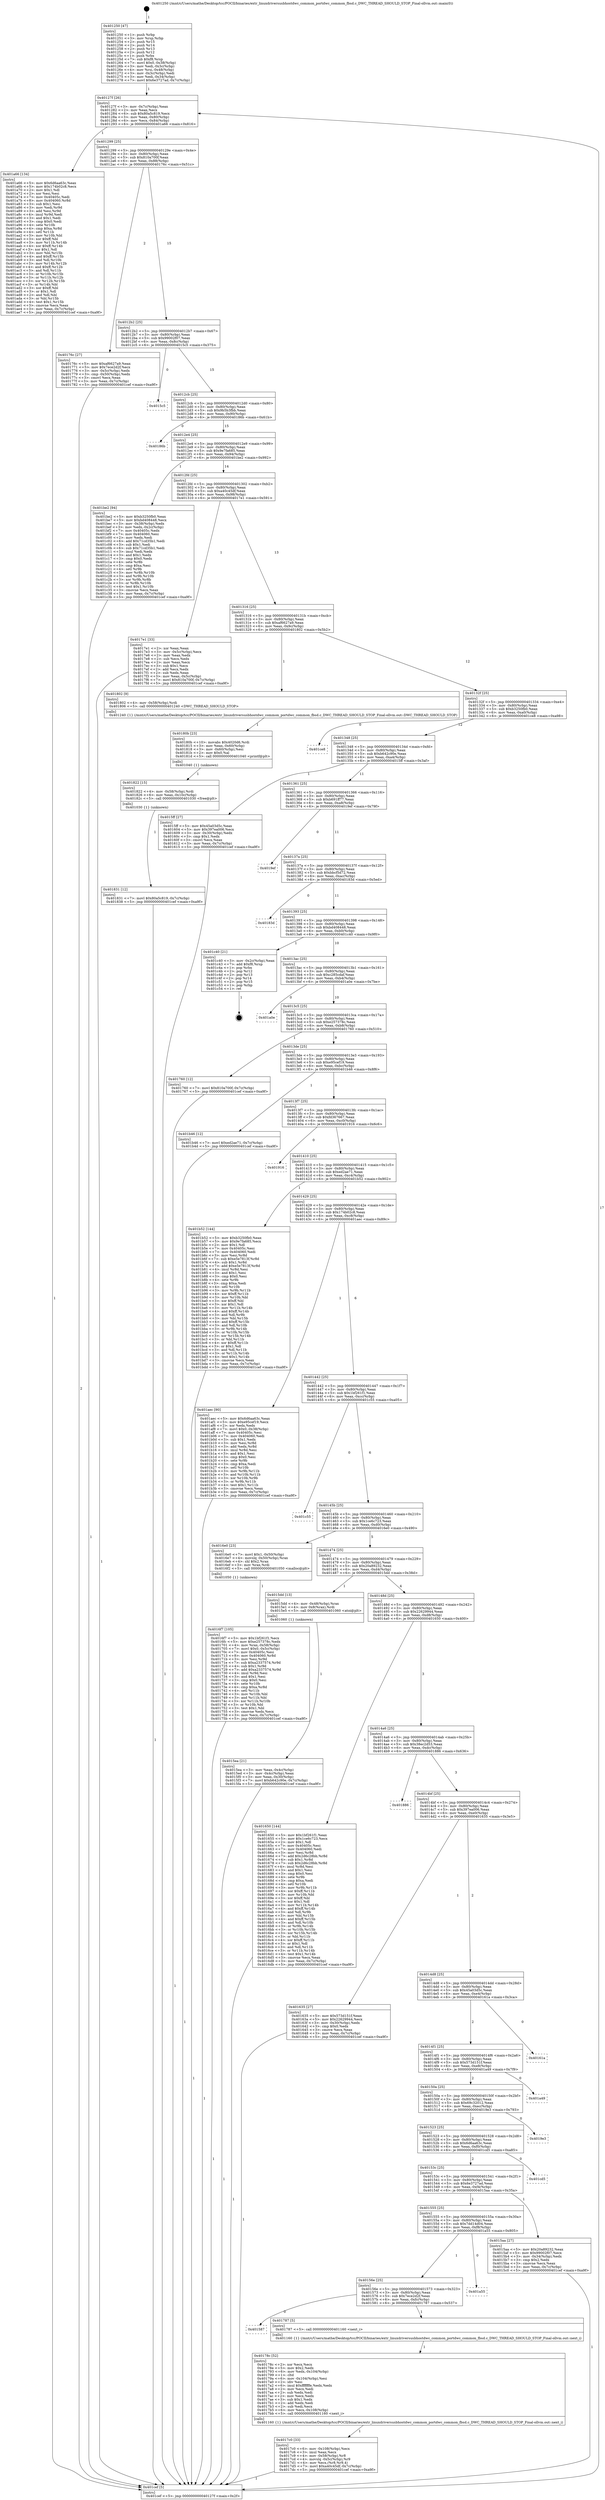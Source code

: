 digraph "0x401250" {
  label = "0x401250 (/mnt/c/Users/mathe/Desktop/tcc/POCII/binaries/extr_linuxdriversusbhostdwc_common_portdwc_common_fbsd.c_DWC_THREAD_SHOULD_STOP_Final-ollvm.out::main(0))"
  labelloc = "t"
  node[shape=record]

  Entry [label="",width=0.3,height=0.3,shape=circle,fillcolor=black,style=filled]
  "0x40127f" [label="{
     0x40127f [26]\l
     | [instrs]\l
     &nbsp;&nbsp;0x40127f \<+3\>: mov -0x7c(%rbp),%eax\l
     &nbsp;&nbsp;0x401282 \<+2\>: mov %eax,%ecx\l
     &nbsp;&nbsp;0x401284 \<+6\>: sub $0x80a5c819,%ecx\l
     &nbsp;&nbsp;0x40128a \<+3\>: mov %eax,-0x80(%rbp)\l
     &nbsp;&nbsp;0x40128d \<+6\>: mov %ecx,-0x84(%rbp)\l
     &nbsp;&nbsp;0x401293 \<+6\>: je 0000000000401a66 \<main+0x816\>\l
  }"]
  "0x401a66" [label="{
     0x401a66 [134]\l
     | [instrs]\l
     &nbsp;&nbsp;0x401a66 \<+5\>: mov $0x6d6aa63c,%eax\l
     &nbsp;&nbsp;0x401a6b \<+5\>: mov $0x174b02c8,%ecx\l
     &nbsp;&nbsp;0x401a70 \<+2\>: mov $0x1,%dl\l
     &nbsp;&nbsp;0x401a72 \<+2\>: xor %esi,%esi\l
     &nbsp;&nbsp;0x401a74 \<+7\>: mov 0x40405c,%edi\l
     &nbsp;&nbsp;0x401a7b \<+8\>: mov 0x404060,%r8d\l
     &nbsp;&nbsp;0x401a83 \<+3\>: sub $0x1,%esi\l
     &nbsp;&nbsp;0x401a86 \<+3\>: mov %edi,%r9d\l
     &nbsp;&nbsp;0x401a89 \<+3\>: add %esi,%r9d\l
     &nbsp;&nbsp;0x401a8c \<+4\>: imul %r9d,%edi\l
     &nbsp;&nbsp;0x401a90 \<+3\>: and $0x1,%edi\l
     &nbsp;&nbsp;0x401a93 \<+3\>: cmp $0x0,%edi\l
     &nbsp;&nbsp;0x401a96 \<+4\>: sete %r10b\l
     &nbsp;&nbsp;0x401a9a \<+4\>: cmp $0xa,%r8d\l
     &nbsp;&nbsp;0x401a9e \<+4\>: setl %r11b\l
     &nbsp;&nbsp;0x401aa2 \<+3\>: mov %r10b,%bl\l
     &nbsp;&nbsp;0x401aa5 \<+3\>: xor $0xff,%bl\l
     &nbsp;&nbsp;0x401aa8 \<+3\>: mov %r11b,%r14b\l
     &nbsp;&nbsp;0x401aab \<+4\>: xor $0xff,%r14b\l
     &nbsp;&nbsp;0x401aaf \<+3\>: xor $0x1,%dl\l
     &nbsp;&nbsp;0x401ab2 \<+3\>: mov %bl,%r15b\l
     &nbsp;&nbsp;0x401ab5 \<+4\>: and $0xff,%r15b\l
     &nbsp;&nbsp;0x401ab9 \<+3\>: and %dl,%r10b\l
     &nbsp;&nbsp;0x401abc \<+3\>: mov %r14b,%r12b\l
     &nbsp;&nbsp;0x401abf \<+4\>: and $0xff,%r12b\l
     &nbsp;&nbsp;0x401ac3 \<+3\>: and %dl,%r11b\l
     &nbsp;&nbsp;0x401ac6 \<+3\>: or %r10b,%r15b\l
     &nbsp;&nbsp;0x401ac9 \<+3\>: or %r11b,%r12b\l
     &nbsp;&nbsp;0x401acc \<+3\>: xor %r12b,%r15b\l
     &nbsp;&nbsp;0x401acf \<+3\>: or %r14b,%bl\l
     &nbsp;&nbsp;0x401ad2 \<+3\>: xor $0xff,%bl\l
     &nbsp;&nbsp;0x401ad5 \<+3\>: or $0x1,%dl\l
     &nbsp;&nbsp;0x401ad8 \<+2\>: and %dl,%bl\l
     &nbsp;&nbsp;0x401ada \<+3\>: or %bl,%r15b\l
     &nbsp;&nbsp;0x401add \<+4\>: test $0x1,%r15b\l
     &nbsp;&nbsp;0x401ae1 \<+3\>: cmovne %ecx,%eax\l
     &nbsp;&nbsp;0x401ae4 \<+3\>: mov %eax,-0x7c(%rbp)\l
     &nbsp;&nbsp;0x401ae7 \<+5\>: jmp 0000000000401cef \<main+0xa9f\>\l
  }"]
  "0x401299" [label="{
     0x401299 [25]\l
     | [instrs]\l
     &nbsp;&nbsp;0x401299 \<+5\>: jmp 000000000040129e \<main+0x4e\>\l
     &nbsp;&nbsp;0x40129e \<+3\>: mov -0x80(%rbp),%eax\l
     &nbsp;&nbsp;0x4012a1 \<+5\>: sub $0x810a700f,%eax\l
     &nbsp;&nbsp;0x4012a6 \<+6\>: mov %eax,-0x88(%rbp)\l
     &nbsp;&nbsp;0x4012ac \<+6\>: je 000000000040176c \<main+0x51c\>\l
  }"]
  Exit [label="",width=0.3,height=0.3,shape=circle,fillcolor=black,style=filled,peripheries=2]
  "0x40176c" [label="{
     0x40176c [27]\l
     | [instrs]\l
     &nbsp;&nbsp;0x40176c \<+5\>: mov $0xaf6627a9,%eax\l
     &nbsp;&nbsp;0x401771 \<+5\>: mov $0x7ece2d2f,%ecx\l
     &nbsp;&nbsp;0x401776 \<+3\>: mov -0x5c(%rbp),%edx\l
     &nbsp;&nbsp;0x401779 \<+3\>: cmp -0x50(%rbp),%edx\l
     &nbsp;&nbsp;0x40177c \<+3\>: cmovl %ecx,%eax\l
     &nbsp;&nbsp;0x40177f \<+3\>: mov %eax,-0x7c(%rbp)\l
     &nbsp;&nbsp;0x401782 \<+5\>: jmp 0000000000401cef \<main+0xa9f\>\l
  }"]
  "0x4012b2" [label="{
     0x4012b2 [25]\l
     | [instrs]\l
     &nbsp;&nbsp;0x4012b2 \<+5\>: jmp 00000000004012b7 \<main+0x67\>\l
     &nbsp;&nbsp;0x4012b7 \<+3\>: mov -0x80(%rbp),%eax\l
     &nbsp;&nbsp;0x4012ba \<+5\>: sub $0x99002f07,%eax\l
     &nbsp;&nbsp;0x4012bf \<+6\>: mov %eax,-0x8c(%rbp)\l
     &nbsp;&nbsp;0x4012c5 \<+6\>: je 00000000004015c5 \<main+0x375\>\l
  }"]
  "0x401831" [label="{
     0x401831 [12]\l
     | [instrs]\l
     &nbsp;&nbsp;0x401831 \<+7\>: movl $0x80a5c819,-0x7c(%rbp)\l
     &nbsp;&nbsp;0x401838 \<+5\>: jmp 0000000000401cef \<main+0xa9f\>\l
  }"]
  "0x4015c5" [label="{
     0x4015c5\l
  }", style=dashed]
  "0x4012cb" [label="{
     0x4012cb [25]\l
     | [instrs]\l
     &nbsp;&nbsp;0x4012cb \<+5\>: jmp 00000000004012d0 \<main+0x80\>\l
     &nbsp;&nbsp;0x4012d0 \<+3\>: mov -0x80(%rbp),%eax\l
     &nbsp;&nbsp;0x4012d3 \<+5\>: sub $0x9b5b3fbb,%eax\l
     &nbsp;&nbsp;0x4012d8 \<+6\>: mov %eax,-0x90(%rbp)\l
     &nbsp;&nbsp;0x4012de \<+6\>: je 000000000040186b \<main+0x61b\>\l
  }"]
  "0x401822" [label="{
     0x401822 [15]\l
     | [instrs]\l
     &nbsp;&nbsp;0x401822 \<+4\>: mov -0x58(%rbp),%rdi\l
     &nbsp;&nbsp;0x401826 \<+6\>: mov %eax,-0x10c(%rbp)\l
     &nbsp;&nbsp;0x40182c \<+5\>: call 0000000000401030 \<free@plt\>\l
     | [calls]\l
     &nbsp;&nbsp;0x401030 \{1\} (unknown)\l
  }"]
  "0x40186b" [label="{
     0x40186b\l
  }", style=dashed]
  "0x4012e4" [label="{
     0x4012e4 [25]\l
     | [instrs]\l
     &nbsp;&nbsp;0x4012e4 \<+5\>: jmp 00000000004012e9 \<main+0x99\>\l
     &nbsp;&nbsp;0x4012e9 \<+3\>: mov -0x80(%rbp),%eax\l
     &nbsp;&nbsp;0x4012ec \<+5\>: sub $0x9e7fa685,%eax\l
     &nbsp;&nbsp;0x4012f1 \<+6\>: mov %eax,-0x94(%rbp)\l
     &nbsp;&nbsp;0x4012f7 \<+6\>: je 0000000000401be2 \<main+0x992\>\l
  }"]
  "0x40180b" [label="{
     0x40180b [23]\l
     | [instrs]\l
     &nbsp;&nbsp;0x40180b \<+10\>: movabs $0x4020d6,%rdi\l
     &nbsp;&nbsp;0x401815 \<+3\>: mov %eax,-0x60(%rbp)\l
     &nbsp;&nbsp;0x401818 \<+3\>: mov -0x60(%rbp),%esi\l
     &nbsp;&nbsp;0x40181b \<+2\>: mov $0x0,%al\l
     &nbsp;&nbsp;0x40181d \<+5\>: call 0000000000401040 \<printf@plt\>\l
     | [calls]\l
     &nbsp;&nbsp;0x401040 \{1\} (unknown)\l
  }"]
  "0x401be2" [label="{
     0x401be2 [94]\l
     | [instrs]\l
     &nbsp;&nbsp;0x401be2 \<+5\>: mov $0xb3250fb0,%eax\l
     &nbsp;&nbsp;0x401be7 \<+5\>: mov $0xbd408448,%ecx\l
     &nbsp;&nbsp;0x401bec \<+3\>: mov -0x38(%rbp),%edx\l
     &nbsp;&nbsp;0x401bef \<+3\>: mov %edx,-0x2c(%rbp)\l
     &nbsp;&nbsp;0x401bf2 \<+7\>: mov 0x40405c,%edx\l
     &nbsp;&nbsp;0x401bf9 \<+7\>: mov 0x404060,%esi\l
     &nbsp;&nbsp;0x401c00 \<+2\>: mov %edx,%edi\l
     &nbsp;&nbsp;0x401c02 \<+6\>: add $0x71cd35b1,%edi\l
     &nbsp;&nbsp;0x401c08 \<+3\>: sub $0x1,%edi\l
     &nbsp;&nbsp;0x401c0b \<+6\>: sub $0x71cd35b1,%edi\l
     &nbsp;&nbsp;0x401c11 \<+3\>: imul %edi,%edx\l
     &nbsp;&nbsp;0x401c14 \<+3\>: and $0x1,%edx\l
     &nbsp;&nbsp;0x401c17 \<+3\>: cmp $0x0,%edx\l
     &nbsp;&nbsp;0x401c1a \<+4\>: sete %r8b\l
     &nbsp;&nbsp;0x401c1e \<+3\>: cmp $0xa,%esi\l
     &nbsp;&nbsp;0x401c21 \<+4\>: setl %r9b\l
     &nbsp;&nbsp;0x401c25 \<+3\>: mov %r8b,%r10b\l
     &nbsp;&nbsp;0x401c28 \<+3\>: and %r9b,%r10b\l
     &nbsp;&nbsp;0x401c2b \<+3\>: xor %r9b,%r8b\l
     &nbsp;&nbsp;0x401c2e \<+3\>: or %r8b,%r10b\l
     &nbsp;&nbsp;0x401c31 \<+4\>: test $0x1,%r10b\l
     &nbsp;&nbsp;0x401c35 \<+3\>: cmovne %ecx,%eax\l
     &nbsp;&nbsp;0x401c38 \<+3\>: mov %eax,-0x7c(%rbp)\l
     &nbsp;&nbsp;0x401c3b \<+5\>: jmp 0000000000401cef \<main+0xa9f\>\l
  }"]
  "0x4012fd" [label="{
     0x4012fd [25]\l
     | [instrs]\l
     &nbsp;&nbsp;0x4012fd \<+5\>: jmp 0000000000401302 \<main+0xb2\>\l
     &nbsp;&nbsp;0x401302 \<+3\>: mov -0x80(%rbp),%eax\l
     &nbsp;&nbsp;0x401305 \<+5\>: sub $0xa40c45df,%eax\l
     &nbsp;&nbsp;0x40130a \<+6\>: mov %eax,-0x98(%rbp)\l
     &nbsp;&nbsp;0x401310 \<+6\>: je 00000000004017e1 \<main+0x591\>\l
  }"]
  "0x4017c0" [label="{
     0x4017c0 [33]\l
     | [instrs]\l
     &nbsp;&nbsp;0x4017c0 \<+6\>: mov -0x108(%rbp),%ecx\l
     &nbsp;&nbsp;0x4017c6 \<+3\>: imul %eax,%ecx\l
     &nbsp;&nbsp;0x4017c9 \<+4\>: mov -0x58(%rbp),%r8\l
     &nbsp;&nbsp;0x4017cd \<+4\>: movslq -0x5c(%rbp),%r9\l
     &nbsp;&nbsp;0x4017d1 \<+4\>: mov %ecx,(%r8,%r9,4)\l
     &nbsp;&nbsp;0x4017d5 \<+7\>: movl $0xa40c45df,-0x7c(%rbp)\l
     &nbsp;&nbsp;0x4017dc \<+5\>: jmp 0000000000401cef \<main+0xa9f\>\l
  }"]
  "0x4017e1" [label="{
     0x4017e1 [33]\l
     | [instrs]\l
     &nbsp;&nbsp;0x4017e1 \<+2\>: xor %eax,%eax\l
     &nbsp;&nbsp;0x4017e3 \<+3\>: mov -0x5c(%rbp),%ecx\l
     &nbsp;&nbsp;0x4017e6 \<+2\>: mov %eax,%edx\l
     &nbsp;&nbsp;0x4017e8 \<+2\>: sub %ecx,%edx\l
     &nbsp;&nbsp;0x4017ea \<+2\>: mov %eax,%ecx\l
     &nbsp;&nbsp;0x4017ec \<+3\>: sub $0x1,%ecx\l
     &nbsp;&nbsp;0x4017ef \<+2\>: add %ecx,%edx\l
     &nbsp;&nbsp;0x4017f1 \<+2\>: sub %edx,%eax\l
     &nbsp;&nbsp;0x4017f3 \<+3\>: mov %eax,-0x5c(%rbp)\l
     &nbsp;&nbsp;0x4017f6 \<+7\>: movl $0x810a700f,-0x7c(%rbp)\l
     &nbsp;&nbsp;0x4017fd \<+5\>: jmp 0000000000401cef \<main+0xa9f\>\l
  }"]
  "0x401316" [label="{
     0x401316 [25]\l
     | [instrs]\l
     &nbsp;&nbsp;0x401316 \<+5\>: jmp 000000000040131b \<main+0xcb\>\l
     &nbsp;&nbsp;0x40131b \<+3\>: mov -0x80(%rbp),%eax\l
     &nbsp;&nbsp;0x40131e \<+5\>: sub $0xaf6627a9,%eax\l
     &nbsp;&nbsp;0x401323 \<+6\>: mov %eax,-0x9c(%rbp)\l
     &nbsp;&nbsp;0x401329 \<+6\>: je 0000000000401802 \<main+0x5b2\>\l
  }"]
  "0x40178c" [label="{
     0x40178c [52]\l
     | [instrs]\l
     &nbsp;&nbsp;0x40178c \<+2\>: xor %ecx,%ecx\l
     &nbsp;&nbsp;0x40178e \<+5\>: mov $0x2,%edx\l
     &nbsp;&nbsp;0x401793 \<+6\>: mov %edx,-0x104(%rbp)\l
     &nbsp;&nbsp;0x401799 \<+1\>: cltd\l
     &nbsp;&nbsp;0x40179a \<+6\>: mov -0x104(%rbp),%esi\l
     &nbsp;&nbsp;0x4017a0 \<+2\>: idiv %esi\l
     &nbsp;&nbsp;0x4017a2 \<+6\>: imul $0xfffffffe,%edx,%edx\l
     &nbsp;&nbsp;0x4017a8 \<+2\>: mov %ecx,%edi\l
     &nbsp;&nbsp;0x4017aa \<+2\>: sub %edx,%edi\l
     &nbsp;&nbsp;0x4017ac \<+2\>: mov %ecx,%edx\l
     &nbsp;&nbsp;0x4017ae \<+3\>: sub $0x1,%edx\l
     &nbsp;&nbsp;0x4017b1 \<+2\>: add %edx,%edi\l
     &nbsp;&nbsp;0x4017b3 \<+2\>: sub %edi,%ecx\l
     &nbsp;&nbsp;0x4017b5 \<+6\>: mov %ecx,-0x108(%rbp)\l
     &nbsp;&nbsp;0x4017bb \<+5\>: call 0000000000401160 \<next_i\>\l
     | [calls]\l
     &nbsp;&nbsp;0x401160 \{1\} (/mnt/c/Users/mathe/Desktop/tcc/POCII/binaries/extr_linuxdriversusbhostdwc_common_portdwc_common_fbsd.c_DWC_THREAD_SHOULD_STOP_Final-ollvm.out::next_i)\l
  }"]
  "0x401802" [label="{
     0x401802 [9]\l
     | [instrs]\l
     &nbsp;&nbsp;0x401802 \<+4\>: mov -0x58(%rbp),%rdi\l
     &nbsp;&nbsp;0x401806 \<+5\>: call 0000000000401240 \<DWC_THREAD_SHOULD_STOP\>\l
     | [calls]\l
     &nbsp;&nbsp;0x401240 \{1\} (/mnt/c/Users/mathe/Desktop/tcc/POCII/binaries/extr_linuxdriversusbhostdwc_common_portdwc_common_fbsd.c_DWC_THREAD_SHOULD_STOP_Final-ollvm.out::DWC_THREAD_SHOULD_STOP)\l
  }"]
  "0x40132f" [label="{
     0x40132f [25]\l
     | [instrs]\l
     &nbsp;&nbsp;0x40132f \<+5\>: jmp 0000000000401334 \<main+0xe4\>\l
     &nbsp;&nbsp;0x401334 \<+3\>: mov -0x80(%rbp),%eax\l
     &nbsp;&nbsp;0x401337 \<+5\>: sub $0xb3250fb0,%eax\l
     &nbsp;&nbsp;0x40133c \<+6\>: mov %eax,-0xa0(%rbp)\l
     &nbsp;&nbsp;0x401342 \<+6\>: je 0000000000401ce8 \<main+0xa98\>\l
  }"]
  "0x401587" [label="{
     0x401587\l
  }", style=dashed]
  "0x401ce8" [label="{
     0x401ce8\l
  }", style=dashed]
  "0x401348" [label="{
     0x401348 [25]\l
     | [instrs]\l
     &nbsp;&nbsp;0x401348 \<+5\>: jmp 000000000040134d \<main+0xfd\>\l
     &nbsp;&nbsp;0x40134d \<+3\>: mov -0x80(%rbp),%eax\l
     &nbsp;&nbsp;0x401350 \<+5\>: sub $0xb642c90e,%eax\l
     &nbsp;&nbsp;0x401355 \<+6\>: mov %eax,-0xa4(%rbp)\l
     &nbsp;&nbsp;0x40135b \<+6\>: je 00000000004015ff \<main+0x3af\>\l
  }"]
  "0x401787" [label="{
     0x401787 [5]\l
     | [instrs]\l
     &nbsp;&nbsp;0x401787 \<+5\>: call 0000000000401160 \<next_i\>\l
     | [calls]\l
     &nbsp;&nbsp;0x401160 \{1\} (/mnt/c/Users/mathe/Desktop/tcc/POCII/binaries/extr_linuxdriversusbhostdwc_common_portdwc_common_fbsd.c_DWC_THREAD_SHOULD_STOP_Final-ollvm.out::next_i)\l
  }"]
  "0x4015ff" [label="{
     0x4015ff [27]\l
     | [instrs]\l
     &nbsp;&nbsp;0x4015ff \<+5\>: mov $0x45a03d5c,%eax\l
     &nbsp;&nbsp;0x401604 \<+5\>: mov $0x397ea006,%ecx\l
     &nbsp;&nbsp;0x401609 \<+3\>: mov -0x30(%rbp),%edx\l
     &nbsp;&nbsp;0x40160c \<+3\>: cmp $0x1,%edx\l
     &nbsp;&nbsp;0x40160f \<+3\>: cmovl %ecx,%eax\l
     &nbsp;&nbsp;0x401612 \<+3\>: mov %eax,-0x7c(%rbp)\l
     &nbsp;&nbsp;0x401615 \<+5\>: jmp 0000000000401cef \<main+0xa9f\>\l
  }"]
  "0x401361" [label="{
     0x401361 [25]\l
     | [instrs]\l
     &nbsp;&nbsp;0x401361 \<+5\>: jmp 0000000000401366 \<main+0x116\>\l
     &nbsp;&nbsp;0x401366 \<+3\>: mov -0x80(%rbp),%eax\l
     &nbsp;&nbsp;0x401369 \<+5\>: sub $0xb691ff77,%eax\l
     &nbsp;&nbsp;0x40136e \<+6\>: mov %eax,-0xa8(%rbp)\l
     &nbsp;&nbsp;0x401374 \<+6\>: je 00000000004019ef \<main+0x79f\>\l
  }"]
  "0x40156e" [label="{
     0x40156e [25]\l
     | [instrs]\l
     &nbsp;&nbsp;0x40156e \<+5\>: jmp 0000000000401573 \<main+0x323\>\l
     &nbsp;&nbsp;0x401573 \<+3\>: mov -0x80(%rbp),%eax\l
     &nbsp;&nbsp;0x401576 \<+5\>: sub $0x7ece2d2f,%eax\l
     &nbsp;&nbsp;0x40157b \<+6\>: mov %eax,-0xfc(%rbp)\l
     &nbsp;&nbsp;0x401581 \<+6\>: je 0000000000401787 \<main+0x537\>\l
  }"]
  "0x4019ef" [label="{
     0x4019ef\l
  }", style=dashed]
  "0x40137a" [label="{
     0x40137a [25]\l
     | [instrs]\l
     &nbsp;&nbsp;0x40137a \<+5\>: jmp 000000000040137f \<main+0x12f\>\l
     &nbsp;&nbsp;0x40137f \<+3\>: mov -0x80(%rbp),%eax\l
     &nbsp;&nbsp;0x401382 \<+5\>: sub $0xbbcf5d72,%eax\l
     &nbsp;&nbsp;0x401387 \<+6\>: mov %eax,-0xac(%rbp)\l
     &nbsp;&nbsp;0x40138d \<+6\>: je 000000000040183d \<main+0x5ed\>\l
  }"]
  "0x401a55" [label="{
     0x401a55\l
  }", style=dashed]
  "0x40183d" [label="{
     0x40183d\l
  }", style=dashed]
  "0x401393" [label="{
     0x401393 [25]\l
     | [instrs]\l
     &nbsp;&nbsp;0x401393 \<+5\>: jmp 0000000000401398 \<main+0x148\>\l
     &nbsp;&nbsp;0x401398 \<+3\>: mov -0x80(%rbp),%eax\l
     &nbsp;&nbsp;0x40139b \<+5\>: sub $0xbd408448,%eax\l
     &nbsp;&nbsp;0x4013a0 \<+6\>: mov %eax,-0xb0(%rbp)\l
     &nbsp;&nbsp;0x4013a6 \<+6\>: je 0000000000401c40 \<main+0x9f0\>\l
  }"]
  "0x4016f7" [label="{
     0x4016f7 [105]\l
     | [instrs]\l
     &nbsp;&nbsp;0x4016f7 \<+5\>: mov $0x1bf261f1,%ecx\l
     &nbsp;&nbsp;0x4016fc \<+5\>: mov $0xe257378c,%edx\l
     &nbsp;&nbsp;0x401701 \<+4\>: mov %rax,-0x58(%rbp)\l
     &nbsp;&nbsp;0x401705 \<+7\>: movl $0x0,-0x5c(%rbp)\l
     &nbsp;&nbsp;0x40170c \<+7\>: mov 0x40405c,%esi\l
     &nbsp;&nbsp;0x401713 \<+8\>: mov 0x404060,%r8d\l
     &nbsp;&nbsp;0x40171b \<+3\>: mov %esi,%r9d\l
     &nbsp;&nbsp;0x40171e \<+7\>: sub $0xa2337574,%r9d\l
     &nbsp;&nbsp;0x401725 \<+4\>: sub $0x1,%r9d\l
     &nbsp;&nbsp;0x401729 \<+7\>: add $0xa2337574,%r9d\l
     &nbsp;&nbsp;0x401730 \<+4\>: imul %r9d,%esi\l
     &nbsp;&nbsp;0x401734 \<+3\>: and $0x1,%esi\l
     &nbsp;&nbsp;0x401737 \<+3\>: cmp $0x0,%esi\l
     &nbsp;&nbsp;0x40173a \<+4\>: sete %r10b\l
     &nbsp;&nbsp;0x40173e \<+4\>: cmp $0xa,%r8d\l
     &nbsp;&nbsp;0x401742 \<+4\>: setl %r11b\l
     &nbsp;&nbsp;0x401746 \<+3\>: mov %r10b,%bl\l
     &nbsp;&nbsp;0x401749 \<+3\>: and %r11b,%bl\l
     &nbsp;&nbsp;0x40174c \<+3\>: xor %r11b,%r10b\l
     &nbsp;&nbsp;0x40174f \<+3\>: or %r10b,%bl\l
     &nbsp;&nbsp;0x401752 \<+3\>: test $0x1,%bl\l
     &nbsp;&nbsp;0x401755 \<+3\>: cmovne %edx,%ecx\l
     &nbsp;&nbsp;0x401758 \<+3\>: mov %ecx,-0x7c(%rbp)\l
     &nbsp;&nbsp;0x40175b \<+5\>: jmp 0000000000401cef \<main+0xa9f\>\l
  }"]
  "0x401c40" [label="{
     0x401c40 [21]\l
     | [instrs]\l
     &nbsp;&nbsp;0x401c40 \<+3\>: mov -0x2c(%rbp),%eax\l
     &nbsp;&nbsp;0x401c43 \<+7\>: add $0xf8,%rsp\l
     &nbsp;&nbsp;0x401c4a \<+1\>: pop %rbx\l
     &nbsp;&nbsp;0x401c4b \<+2\>: pop %r12\l
     &nbsp;&nbsp;0x401c4d \<+2\>: pop %r13\l
     &nbsp;&nbsp;0x401c4f \<+2\>: pop %r14\l
     &nbsp;&nbsp;0x401c51 \<+2\>: pop %r15\l
     &nbsp;&nbsp;0x401c53 \<+1\>: pop %rbp\l
     &nbsp;&nbsp;0x401c54 \<+1\>: ret\l
  }"]
  "0x4013ac" [label="{
     0x4013ac [25]\l
     | [instrs]\l
     &nbsp;&nbsp;0x4013ac \<+5\>: jmp 00000000004013b1 \<main+0x161\>\l
     &nbsp;&nbsp;0x4013b1 \<+3\>: mov -0x80(%rbp),%eax\l
     &nbsp;&nbsp;0x4013b4 \<+5\>: sub $0xc285cdaf,%eax\l
     &nbsp;&nbsp;0x4013b9 \<+6\>: mov %eax,-0xb4(%rbp)\l
     &nbsp;&nbsp;0x4013bf \<+6\>: je 0000000000401a0e \<main+0x7be\>\l
  }"]
  "0x4015ea" [label="{
     0x4015ea [21]\l
     | [instrs]\l
     &nbsp;&nbsp;0x4015ea \<+3\>: mov %eax,-0x4c(%rbp)\l
     &nbsp;&nbsp;0x4015ed \<+3\>: mov -0x4c(%rbp),%eax\l
     &nbsp;&nbsp;0x4015f0 \<+3\>: mov %eax,-0x30(%rbp)\l
     &nbsp;&nbsp;0x4015f3 \<+7\>: movl $0xb642c90e,-0x7c(%rbp)\l
     &nbsp;&nbsp;0x4015fa \<+5\>: jmp 0000000000401cef \<main+0xa9f\>\l
  }"]
  "0x401a0e" [label="{
     0x401a0e\l
  }", style=dashed]
  "0x4013c5" [label="{
     0x4013c5 [25]\l
     | [instrs]\l
     &nbsp;&nbsp;0x4013c5 \<+5\>: jmp 00000000004013ca \<main+0x17a\>\l
     &nbsp;&nbsp;0x4013ca \<+3\>: mov -0x80(%rbp),%eax\l
     &nbsp;&nbsp;0x4013cd \<+5\>: sub $0xe257378c,%eax\l
     &nbsp;&nbsp;0x4013d2 \<+6\>: mov %eax,-0xb8(%rbp)\l
     &nbsp;&nbsp;0x4013d8 \<+6\>: je 0000000000401760 \<main+0x510\>\l
  }"]
  "0x401250" [label="{
     0x401250 [47]\l
     | [instrs]\l
     &nbsp;&nbsp;0x401250 \<+1\>: push %rbp\l
     &nbsp;&nbsp;0x401251 \<+3\>: mov %rsp,%rbp\l
     &nbsp;&nbsp;0x401254 \<+2\>: push %r15\l
     &nbsp;&nbsp;0x401256 \<+2\>: push %r14\l
     &nbsp;&nbsp;0x401258 \<+2\>: push %r13\l
     &nbsp;&nbsp;0x40125a \<+2\>: push %r12\l
     &nbsp;&nbsp;0x40125c \<+1\>: push %rbx\l
     &nbsp;&nbsp;0x40125d \<+7\>: sub $0xf8,%rsp\l
     &nbsp;&nbsp;0x401264 \<+7\>: movl $0x0,-0x38(%rbp)\l
     &nbsp;&nbsp;0x40126b \<+3\>: mov %edi,-0x3c(%rbp)\l
     &nbsp;&nbsp;0x40126e \<+4\>: mov %rsi,-0x48(%rbp)\l
     &nbsp;&nbsp;0x401272 \<+3\>: mov -0x3c(%rbp),%edi\l
     &nbsp;&nbsp;0x401275 \<+3\>: mov %edi,-0x34(%rbp)\l
     &nbsp;&nbsp;0x401278 \<+7\>: movl $0x6e3727ad,-0x7c(%rbp)\l
  }"]
  "0x401760" [label="{
     0x401760 [12]\l
     | [instrs]\l
     &nbsp;&nbsp;0x401760 \<+7\>: movl $0x810a700f,-0x7c(%rbp)\l
     &nbsp;&nbsp;0x401767 \<+5\>: jmp 0000000000401cef \<main+0xa9f\>\l
  }"]
  "0x4013de" [label="{
     0x4013de [25]\l
     | [instrs]\l
     &nbsp;&nbsp;0x4013de \<+5\>: jmp 00000000004013e3 \<main+0x193\>\l
     &nbsp;&nbsp;0x4013e3 \<+3\>: mov -0x80(%rbp),%eax\l
     &nbsp;&nbsp;0x4013e6 \<+5\>: sub $0xe95cef19,%eax\l
     &nbsp;&nbsp;0x4013eb \<+6\>: mov %eax,-0xbc(%rbp)\l
     &nbsp;&nbsp;0x4013f1 \<+6\>: je 0000000000401b46 \<main+0x8f6\>\l
  }"]
  "0x401cef" [label="{
     0x401cef [5]\l
     | [instrs]\l
     &nbsp;&nbsp;0x401cef \<+5\>: jmp 000000000040127f \<main+0x2f\>\l
  }"]
  "0x401b46" [label="{
     0x401b46 [12]\l
     | [instrs]\l
     &nbsp;&nbsp;0x401b46 \<+7\>: movl $0xed2ae71,-0x7c(%rbp)\l
     &nbsp;&nbsp;0x401b4d \<+5\>: jmp 0000000000401cef \<main+0xa9f\>\l
  }"]
  "0x4013f7" [label="{
     0x4013f7 [25]\l
     | [instrs]\l
     &nbsp;&nbsp;0x4013f7 \<+5\>: jmp 00000000004013fc \<main+0x1ac\>\l
     &nbsp;&nbsp;0x4013fc \<+3\>: mov -0x80(%rbp),%eax\l
     &nbsp;&nbsp;0x4013ff \<+5\>: sub $0xfd367667,%eax\l
     &nbsp;&nbsp;0x401404 \<+6\>: mov %eax,-0xc0(%rbp)\l
     &nbsp;&nbsp;0x40140a \<+6\>: je 0000000000401916 \<main+0x6c6\>\l
  }"]
  "0x401555" [label="{
     0x401555 [25]\l
     | [instrs]\l
     &nbsp;&nbsp;0x401555 \<+5\>: jmp 000000000040155a \<main+0x30a\>\l
     &nbsp;&nbsp;0x40155a \<+3\>: mov -0x80(%rbp),%eax\l
     &nbsp;&nbsp;0x40155d \<+5\>: sub $0x7dd14d04,%eax\l
     &nbsp;&nbsp;0x401562 \<+6\>: mov %eax,-0xf8(%rbp)\l
     &nbsp;&nbsp;0x401568 \<+6\>: je 0000000000401a55 \<main+0x805\>\l
  }"]
  "0x401916" [label="{
     0x401916\l
  }", style=dashed]
  "0x401410" [label="{
     0x401410 [25]\l
     | [instrs]\l
     &nbsp;&nbsp;0x401410 \<+5\>: jmp 0000000000401415 \<main+0x1c5\>\l
     &nbsp;&nbsp;0x401415 \<+3\>: mov -0x80(%rbp),%eax\l
     &nbsp;&nbsp;0x401418 \<+5\>: sub $0xed2ae71,%eax\l
     &nbsp;&nbsp;0x40141d \<+6\>: mov %eax,-0xc4(%rbp)\l
     &nbsp;&nbsp;0x401423 \<+6\>: je 0000000000401b52 \<main+0x902\>\l
  }"]
  "0x4015aa" [label="{
     0x4015aa [27]\l
     | [instrs]\l
     &nbsp;&nbsp;0x4015aa \<+5\>: mov $0x20a89232,%eax\l
     &nbsp;&nbsp;0x4015af \<+5\>: mov $0x99002f07,%ecx\l
     &nbsp;&nbsp;0x4015b4 \<+3\>: mov -0x34(%rbp),%edx\l
     &nbsp;&nbsp;0x4015b7 \<+3\>: cmp $0x2,%edx\l
     &nbsp;&nbsp;0x4015ba \<+3\>: cmovne %ecx,%eax\l
     &nbsp;&nbsp;0x4015bd \<+3\>: mov %eax,-0x7c(%rbp)\l
     &nbsp;&nbsp;0x4015c0 \<+5\>: jmp 0000000000401cef \<main+0xa9f\>\l
  }"]
  "0x401b52" [label="{
     0x401b52 [144]\l
     | [instrs]\l
     &nbsp;&nbsp;0x401b52 \<+5\>: mov $0xb3250fb0,%eax\l
     &nbsp;&nbsp;0x401b57 \<+5\>: mov $0x9e7fa685,%ecx\l
     &nbsp;&nbsp;0x401b5c \<+2\>: mov $0x1,%dl\l
     &nbsp;&nbsp;0x401b5e \<+7\>: mov 0x40405c,%esi\l
     &nbsp;&nbsp;0x401b65 \<+7\>: mov 0x404060,%edi\l
     &nbsp;&nbsp;0x401b6c \<+3\>: mov %esi,%r8d\l
     &nbsp;&nbsp;0x401b6f \<+7\>: sub $0xe5e7813f,%r8d\l
     &nbsp;&nbsp;0x401b76 \<+4\>: sub $0x1,%r8d\l
     &nbsp;&nbsp;0x401b7a \<+7\>: add $0xe5e7813f,%r8d\l
     &nbsp;&nbsp;0x401b81 \<+4\>: imul %r8d,%esi\l
     &nbsp;&nbsp;0x401b85 \<+3\>: and $0x1,%esi\l
     &nbsp;&nbsp;0x401b88 \<+3\>: cmp $0x0,%esi\l
     &nbsp;&nbsp;0x401b8b \<+4\>: sete %r9b\l
     &nbsp;&nbsp;0x401b8f \<+3\>: cmp $0xa,%edi\l
     &nbsp;&nbsp;0x401b92 \<+4\>: setl %r10b\l
     &nbsp;&nbsp;0x401b96 \<+3\>: mov %r9b,%r11b\l
     &nbsp;&nbsp;0x401b99 \<+4\>: xor $0xff,%r11b\l
     &nbsp;&nbsp;0x401b9d \<+3\>: mov %r10b,%bl\l
     &nbsp;&nbsp;0x401ba0 \<+3\>: xor $0xff,%bl\l
     &nbsp;&nbsp;0x401ba3 \<+3\>: xor $0x1,%dl\l
     &nbsp;&nbsp;0x401ba6 \<+3\>: mov %r11b,%r14b\l
     &nbsp;&nbsp;0x401ba9 \<+4\>: and $0xff,%r14b\l
     &nbsp;&nbsp;0x401bad \<+3\>: and %dl,%r9b\l
     &nbsp;&nbsp;0x401bb0 \<+3\>: mov %bl,%r15b\l
     &nbsp;&nbsp;0x401bb3 \<+4\>: and $0xff,%r15b\l
     &nbsp;&nbsp;0x401bb7 \<+3\>: and %dl,%r10b\l
     &nbsp;&nbsp;0x401bba \<+3\>: or %r9b,%r14b\l
     &nbsp;&nbsp;0x401bbd \<+3\>: or %r10b,%r15b\l
     &nbsp;&nbsp;0x401bc0 \<+3\>: xor %r15b,%r14b\l
     &nbsp;&nbsp;0x401bc3 \<+3\>: or %bl,%r11b\l
     &nbsp;&nbsp;0x401bc6 \<+4\>: xor $0xff,%r11b\l
     &nbsp;&nbsp;0x401bca \<+3\>: or $0x1,%dl\l
     &nbsp;&nbsp;0x401bcd \<+3\>: and %dl,%r11b\l
     &nbsp;&nbsp;0x401bd0 \<+3\>: or %r11b,%r14b\l
     &nbsp;&nbsp;0x401bd3 \<+4\>: test $0x1,%r14b\l
     &nbsp;&nbsp;0x401bd7 \<+3\>: cmovne %ecx,%eax\l
     &nbsp;&nbsp;0x401bda \<+3\>: mov %eax,-0x7c(%rbp)\l
     &nbsp;&nbsp;0x401bdd \<+5\>: jmp 0000000000401cef \<main+0xa9f\>\l
  }"]
  "0x401429" [label="{
     0x401429 [25]\l
     | [instrs]\l
     &nbsp;&nbsp;0x401429 \<+5\>: jmp 000000000040142e \<main+0x1de\>\l
     &nbsp;&nbsp;0x40142e \<+3\>: mov -0x80(%rbp),%eax\l
     &nbsp;&nbsp;0x401431 \<+5\>: sub $0x174b02c8,%eax\l
     &nbsp;&nbsp;0x401436 \<+6\>: mov %eax,-0xc8(%rbp)\l
     &nbsp;&nbsp;0x40143c \<+6\>: je 0000000000401aec \<main+0x89c\>\l
  }"]
  "0x40153c" [label="{
     0x40153c [25]\l
     | [instrs]\l
     &nbsp;&nbsp;0x40153c \<+5\>: jmp 0000000000401541 \<main+0x2f1\>\l
     &nbsp;&nbsp;0x401541 \<+3\>: mov -0x80(%rbp),%eax\l
     &nbsp;&nbsp;0x401544 \<+5\>: sub $0x6e3727ad,%eax\l
     &nbsp;&nbsp;0x401549 \<+6\>: mov %eax,-0xf4(%rbp)\l
     &nbsp;&nbsp;0x40154f \<+6\>: je 00000000004015aa \<main+0x35a\>\l
  }"]
  "0x401aec" [label="{
     0x401aec [90]\l
     | [instrs]\l
     &nbsp;&nbsp;0x401aec \<+5\>: mov $0x6d6aa63c,%eax\l
     &nbsp;&nbsp;0x401af1 \<+5\>: mov $0xe95cef19,%ecx\l
     &nbsp;&nbsp;0x401af6 \<+2\>: xor %edx,%edx\l
     &nbsp;&nbsp;0x401af8 \<+7\>: movl $0x0,-0x38(%rbp)\l
     &nbsp;&nbsp;0x401aff \<+7\>: mov 0x40405c,%esi\l
     &nbsp;&nbsp;0x401b06 \<+7\>: mov 0x404060,%edi\l
     &nbsp;&nbsp;0x401b0d \<+3\>: sub $0x1,%edx\l
     &nbsp;&nbsp;0x401b10 \<+3\>: mov %esi,%r8d\l
     &nbsp;&nbsp;0x401b13 \<+3\>: add %edx,%r8d\l
     &nbsp;&nbsp;0x401b16 \<+4\>: imul %r8d,%esi\l
     &nbsp;&nbsp;0x401b1a \<+3\>: and $0x1,%esi\l
     &nbsp;&nbsp;0x401b1d \<+3\>: cmp $0x0,%esi\l
     &nbsp;&nbsp;0x401b20 \<+4\>: sete %r9b\l
     &nbsp;&nbsp;0x401b24 \<+3\>: cmp $0xa,%edi\l
     &nbsp;&nbsp;0x401b27 \<+4\>: setl %r10b\l
     &nbsp;&nbsp;0x401b2b \<+3\>: mov %r9b,%r11b\l
     &nbsp;&nbsp;0x401b2e \<+3\>: and %r10b,%r11b\l
     &nbsp;&nbsp;0x401b31 \<+3\>: xor %r10b,%r9b\l
     &nbsp;&nbsp;0x401b34 \<+3\>: or %r9b,%r11b\l
     &nbsp;&nbsp;0x401b37 \<+4\>: test $0x1,%r11b\l
     &nbsp;&nbsp;0x401b3b \<+3\>: cmovne %ecx,%eax\l
     &nbsp;&nbsp;0x401b3e \<+3\>: mov %eax,-0x7c(%rbp)\l
     &nbsp;&nbsp;0x401b41 \<+5\>: jmp 0000000000401cef \<main+0xa9f\>\l
  }"]
  "0x401442" [label="{
     0x401442 [25]\l
     | [instrs]\l
     &nbsp;&nbsp;0x401442 \<+5\>: jmp 0000000000401447 \<main+0x1f7\>\l
     &nbsp;&nbsp;0x401447 \<+3\>: mov -0x80(%rbp),%eax\l
     &nbsp;&nbsp;0x40144a \<+5\>: sub $0x1bf261f1,%eax\l
     &nbsp;&nbsp;0x40144f \<+6\>: mov %eax,-0xcc(%rbp)\l
     &nbsp;&nbsp;0x401455 \<+6\>: je 0000000000401c55 \<main+0xa05\>\l
  }"]
  "0x401cd5" [label="{
     0x401cd5\l
  }", style=dashed]
  "0x401c55" [label="{
     0x401c55\l
  }", style=dashed]
  "0x40145b" [label="{
     0x40145b [25]\l
     | [instrs]\l
     &nbsp;&nbsp;0x40145b \<+5\>: jmp 0000000000401460 \<main+0x210\>\l
     &nbsp;&nbsp;0x401460 \<+3\>: mov -0x80(%rbp),%eax\l
     &nbsp;&nbsp;0x401463 \<+5\>: sub $0x1ce6c723,%eax\l
     &nbsp;&nbsp;0x401468 \<+6\>: mov %eax,-0xd0(%rbp)\l
     &nbsp;&nbsp;0x40146e \<+6\>: je 00000000004016e0 \<main+0x490\>\l
  }"]
  "0x401523" [label="{
     0x401523 [25]\l
     | [instrs]\l
     &nbsp;&nbsp;0x401523 \<+5\>: jmp 0000000000401528 \<main+0x2d8\>\l
     &nbsp;&nbsp;0x401528 \<+3\>: mov -0x80(%rbp),%eax\l
     &nbsp;&nbsp;0x40152b \<+5\>: sub $0x6d6aa63c,%eax\l
     &nbsp;&nbsp;0x401530 \<+6\>: mov %eax,-0xf0(%rbp)\l
     &nbsp;&nbsp;0x401536 \<+6\>: je 0000000000401cd5 \<main+0xa85\>\l
  }"]
  "0x4016e0" [label="{
     0x4016e0 [23]\l
     | [instrs]\l
     &nbsp;&nbsp;0x4016e0 \<+7\>: movl $0x1,-0x50(%rbp)\l
     &nbsp;&nbsp;0x4016e7 \<+4\>: movslq -0x50(%rbp),%rax\l
     &nbsp;&nbsp;0x4016eb \<+4\>: shl $0x2,%rax\l
     &nbsp;&nbsp;0x4016ef \<+3\>: mov %rax,%rdi\l
     &nbsp;&nbsp;0x4016f2 \<+5\>: call 0000000000401050 \<malloc@plt\>\l
     | [calls]\l
     &nbsp;&nbsp;0x401050 \{1\} (unknown)\l
  }"]
  "0x401474" [label="{
     0x401474 [25]\l
     | [instrs]\l
     &nbsp;&nbsp;0x401474 \<+5\>: jmp 0000000000401479 \<main+0x229\>\l
     &nbsp;&nbsp;0x401479 \<+3\>: mov -0x80(%rbp),%eax\l
     &nbsp;&nbsp;0x40147c \<+5\>: sub $0x20a89232,%eax\l
     &nbsp;&nbsp;0x401481 \<+6\>: mov %eax,-0xd4(%rbp)\l
     &nbsp;&nbsp;0x401487 \<+6\>: je 00000000004015dd \<main+0x38d\>\l
  }"]
  "0x4019e3" [label="{
     0x4019e3\l
  }", style=dashed]
  "0x4015dd" [label="{
     0x4015dd [13]\l
     | [instrs]\l
     &nbsp;&nbsp;0x4015dd \<+4\>: mov -0x48(%rbp),%rax\l
     &nbsp;&nbsp;0x4015e1 \<+4\>: mov 0x8(%rax),%rdi\l
     &nbsp;&nbsp;0x4015e5 \<+5\>: call 0000000000401060 \<atoi@plt\>\l
     | [calls]\l
     &nbsp;&nbsp;0x401060 \{1\} (unknown)\l
  }"]
  "0x40148d" [label="{
     0x40148d [25]\l
     | [instrs]\l
     &nbsp;&nbsp;0x40148d \<+5\>: jmp 0000000000401492 \<main+0x242\>\l
     &nbsp;&nbsp;0x401492 \<+3\>: mov -0x80(%rbp),%eax\l
     &nbsp;&nbsp;0x401495 \<+5\>: sub $0x22629944,%eax\l
     &nbsp;&nbsp;0x40149a \<+6\>: mov %eax,-0xd8(%rbp)\l
     &nbsp;&nbsp;0x4014a0 \<+6\>: je 0000000000401650 \<main+0x400\>\l
  }"]
  "0x40150a" [label="{
     0x40150a [25]\l
     | [instrs]\l
     &nbsp;&nbsp;0x40150a \<+5\>: jmp 000000000040150f \<main+0x2bf\>\l
     &nbsp;&nbsp;0x40150f \<+3\>: mov -0x80(%rbp),%eax\l
     &nbsp;&nbsp;0x401512 \<+5\>: sub $0x69c32012,%eax\l
     &nbsp;&nbsp;0x401517 \<+6\>: mov %eax,-0xec(%rbp)\l
     &nbsp;&nbsp;0x40151d \<+6\>: je 00000000004019e3 \<main+0x793\>\l
  }"]
  "0x401650" [label="{
     0x401650 [144]\l
     | [instrs]\l
     &nbsp;&nbsp;0x401650 \<+5\>: mov $0x1bf261f1,%eax\l
     &nbsp;&nbsp;0x401655 \<+5\>: mov $0x1ce6c723,%ecx\l
     &nbsp;&nbsp;0x40165a \<+2\>: mov $0x1,%dl\l
     &nbsp;&nbsp;0x40165c \<+7\>: mov 0x40405c,%esi\l
     &nbsp;&nbsp;0x401663 \<+7\>: mov 0x404060,%edi\l
     &nbsp;&nbsp;0x40166a \<+3\>: mov %esi,%r8d\l
     &nbsp;&nbsp;0x40166d \<+7\>: add $0x2d6c28bb,%r8d\l
     &nbsp;&nbsp;0x401674 \<+4\>: sub $0x1,%r8d\l
     &nbsp;&nbsp;0x401678 \<+7\>: sub $0x2d6c28bb,%r8d\l
     &nbsp;&nbsp;0x40167f \<+4\>: imul %r8d,%esi\l
     &nbsp;&nbsp;0x401683 \<+3\>: and $0x1,%esi\l
     &nbsp;&nbsp;0x401686 \<+3\>: cmp $0x0,%esi\l
     &nbsp;&nbsp;0x401689 \<+4\>: sete %r9b\l
     &nbsp;&nbsp;0x40168d \<+3\>: cmp $0xa,%edi\l
     &nbsp;&nbsp;0x401690 \<+4\>: setl %r10b\l
     &nbsp;&nbsp;0x401694 \<+3\>: mov %r9b,%r11b\l
     &nbsp;&nbsp;0x401697 \<+4\>: xor $0xff,%r11b\l
     &nbsp;&nbsp;0x40169b \<+3\>: mov %r10b,%bl\l
     &nbsp;&nbsp;0x40169e \<+3\>: xor $0xff,%bl\l
     &nbsp;&nbsp;0x4016a1 \<+3\>: xor $0x1,%dl\l
     &nbsp;&nbsp;0x4016a4 \<+3\>: mov %r11b,%r14b\l
     &nbsp;&nbsp;0x4016a7 \<+4\>: and $0xff,%r14b\l
     &nbsp;&nbsp;0x4016ab \<+3\>: and %dl,%r9b\l
     &nbsp;&nbsp;0x4016ae \<+3\>: mov %bl,%r15b\l
     &nbsp;&nbsp;0x4016b1 \<+4\>: and $0xff,%r15b\l
     &nbsp;&nbsp;0x4016b5 \<+3\>: and %dl,%r10b\l
     &nbsp;&nbsp;0x4016b8 \<+3\>: or %r9b,%r14b\l
     &nbsp;&nbsp;0x4016bb \<+3\>: or %r10b,%r15b\l
     &nbsp;&nbsp;0x4016be \<+3\>: xor %r15b,%r14b\l
     &nbsp;&nbsp;0x4016c1 \<+3\>: or %bl,%r11b\l
     &nbsp;&nbsp;0x4016c4 \<+4\>: xor $0xff,%r11b\l
     &nbsp;&nbsp;0x4016c8 \<+3\>: or $0x1,%dl\l
     &nbsp;&nbsp;0x4016cb \<+3\>: and %dl,%r11b\l
     &nbsp;&nbsp;0x4016ce \<+3\>: or %r11b,%r14b\l
     &nbsp;&nbsp;0x4016d1 \<+4\>: test $0x1,%r14b\l
     &nbsp;&nbsp;0x4016d5 \<+3\>: cmovne %ecx,%eax\l
     &nbsp;&nbsp;0x4016d8 \<+3\>: mov %eax,-0x7c(%rbp)\l
     &nbsp;&nbsp;0x4016db \<+5\>: jmp 0000000000401cef \<main+0xa9f\>\l
  }"]
  "0x4014a6" [label="{
     0x4014a6 [25]\l
     | [instrs]\l
     &nbsp;&nbsp;0x4014a6 \<+5\>: jmp 00000000004014ab \<main+0x25b\>\l
     &nbsp;&nbsp;0x4014ab \<+3\>: mov -0x80(%rbp),%eax\l
     &nbsp;&nbsp;0x4014ae \<+5\>: sub $0x38ec2d53,%eax\l
     &nbsp;&nbsp;0x4014b3 \<+6\>: mov %eax,-0xdc(%rbp)\l
     &nbsp;&nbsp;0x4014b9 \<+6\>: je 0000000000401886 \<main+0x636\>\l
  }"]
  "0x401a49" [label="{
     0x401a49\l
  }", style=dashed]
  "0x401886" [label="{
     0x401886\l
  }", style=dashed]
  "0x4014bf" [label="{
     0x4014bf [25]\l
     | [instrs]\l
     &nbsp;&nbsp;0x4014bf \<+5\>: jmp 00000000004014c4 \<main+0x274\>\l
     &nbsp;&nbsp;0x4014c4 \<+3\>: mov -0x80(%rbp),%eax\l
     &nbsp;&nbsp;0x4014c7 \<+5\>: sub $0x397ea006,%eax\l
     &nbsp;&nbsp;0x4014cc \<+6\>: mov %eax,-0xe0(%rbp)\l
     &nbsp;&nbsp;0x4014d2 \<+6\>: je 0000000000401635 \<main+0x3e5\>\l
  }"]
  "0x4014f1" [label="{
     0x4014f1 [25]\l
     | [instrs]\l
     &nbsp;&nbsp;0x4014f1 \<+5\>: jmp 00000000004014f6 \<main+0x2a6\>\l
     &nbsp;&nbsp;0x4014f6 \<+3\>: mov -0x80(%rbp),%eax\l
     &nbsp;&nbsp;0x4014f9 \<+5\>: sub $0x573d151f,%eax\l
     &nbsp;&nbsp;0x4014fe \<+6\>: mov %eax,-0xe8(%rbp)\l
     &nbsp;&nbsp;0x401504 \<+6\>: je 0000000000401a49 \<main+0x7f9\>\l
  }"]
  "0x401635" [label="{
     0x401635 [27]\l
     | [instrs]\l
     &nbsp;&nbsp;0x401635 \<+5\>: mov $0x573d151f,%eax\l
     &nbsp;&nbsp;0x40163a \<+5\>: mov $0x22629944,%ecx\l
     &nbsp;&nbsp;0x40163f \<+3\>: mov -0x30(%rbp),%edx\l
     &nbsp;&nbsp;0x401642 \<+3\>: cmp $0x0,%edx\l
     &nbsp;&nbsp;0x401645 \<+3\>: cmove %ecx,%eax\l
     &nbsp;&nbsp;0x401648 \<+3\>: mov %eax,-0x7c(%rbp)\l
     &nbsp;&nbsp;0x40164b \<+5\>: jmp 0000000000401cef \<main+0xa9f\>\l
  }"]
  "0x4014d8" [label="{
     0x4014d8 [25]\l
     | [instrs]\l
     &nbsp;&nbsp;0x4014d8 \<+5\>: jmp 00000000004014dd \<main+0x28d\>\l
     &nbsp;&nbsp;0x4014dd \<+3\>: mov -0x80(%rbp),%eax\l
     &nbsp;&nbsp;0x4014e0 \<+5\>: sub $0x45a03d5c,%eax\l
     &nbsp;&nbsp;0x4014e5 \<+6\>: mov %eax,-0xe4(%rbp)\l
     &nbsp;&nbsp;0x4014eb \<+6\>: je 000000000040161a \<main+0x3ca\>\l
  }"]
  "0x40161a" [label="{
     0x40161a\l
  }", style=dashed]
  Entry -> "0x401250" [label=" 1"]
  "0x40127f" -> "0x401a66" [label=" 1"]
  "0x40127f" -> "0x401299" [label=" 17"]
  "0x401c40" -> Exit [label=" 1"]
  "0x401299" -> "0x40176c" [label=" 2"]
  "0x401299" -> "0x4012b2" [label=" 15"]
  "0x401be2" -> "0x401cef" [label=" 1"]
  "0x4012b2" -> "0x4015c5" [label=" 0"]
  "0x4012b2" -> "0x4012cb" [label=" 15"]
  "0x401b52" -> "0x401cef" [label=" 1"]
  "0x4012cb" -> "0x40186b" [label=" 0"]
  "0x4012cb" -> "0x4012e4" [label=" 15"]
  "0x401b46" -> "0x401cef" [label=" 1"]
  "0x4012e4" -> "0x401be2" [label=" 1"]
  "0x4012e4" -> "0x4012fd" [label=" 14"]
  "0x401aec" -> "0x401cef" [label=" 1"]
  "0x4012fd" -> "0x4017e1" [label=" 1"]
  "0x4012fd" -> "0x401316" [label=" 13"]
  "0x401a66" -> "0x401cef" [label=" 1"]
  "0x401316" -> "0x401802" [label=" 1"]
  "0x401316" -> "0x40132f" [label=" 12"]
  "0x401831" -> "0x401cef" [label=" 1"]
  "0x40132f" -> "0x401ce8" [label=" 0"]
  "0x40132f" -> "0x401348" [label=" 12"]
  "0x401822" -> "0x401831" [label=" 1"]
  "0x401348" -> "0x4015ff" [label=" 1"]
  "0x401348" -> "0x401361" [label=" 11"]
  "0x40180b" -> "0x401822" [label=" 1"]
  "0x401361" -> "0x4019ef" [label=" 0"]
  "0x401361" -> "0x40137a" [label=" 11"]
  "0x4017e1" -> "0x401cef" [label=" 1"]
  "0x40137a" -> "0x40183d" [label=" 0"]
  "0x40137a" -> "0x401393" [label=" 11"]
  "0x4017c0" -> "0x401cef" [label=" 1"]
  "0x401393" -> "0x401c40" [label=" 1"]
  "0x401393" -> "0x4013ac" [label=" 10"]
  "0x401787" -> "0x40178c" [label=" 1"]
  "0x4013ac" -> "0x401a0e" [label=" 0"]
  "0x4013ac" -> "0x4013c5" [label=" 10"]
  "0x40156e" -> "0x401587" [label=" 0"]
  "0x4013c5" -> "0x401760" [label=" 1"]
  "0x4013c5" -> "0x4013de" [label=" 9"]
  "0x40156e" -> "0x401787" [label=" 1"]
  "0x4013de" -> "0x401b46" [label=" 1"]
  "0x4013de" -> "0x4013f7" [label=" 8"]
  "0x401802" -> "0x40180b" [label=" 1"]
  "0x4013f7" -> "0x401916" [label=" 0"]
  "0x4013f7" -> "0x401410" [label=" 8"]
  "0x401555" -> "0x40156e" [label=" 1"]
  "0x401410" -> "0x401b52" [label=" 1"]
  "0x401410" -> "0x401429" [label=" 7"]
  "0x401555" -> "0x401a55" [label=" 0"]
  "0x401429" -> "0x401aec" [label=" 1"]
  "0x401429" -> "0x401442" [label=" 6"]
  "0x40176c" -> "0x401cef" [label=" 2"]
  "0x401442" -> "0x401c55" [label=" 0"]
  "0x401442" -> "0x40145b" [label=" 6"]
  "0x401760" -> "0x401cef" [label=" 1"]
  "0x40145b" -> "0x4016e0" [label=" 1"]
  "0x40145b" -> "0x401474" [label=" 5"]
  "0x4016e0" -> "0x4016f7" [label=" 1"]
  "0x401474" -> "0x4015dd" [label=" 1"]
  "0x401474" -> "0x40148d" [label=" 4"]
  "0x401650" -> "0x401cef" [label=" 1"]
  "0x40148d" -> "0x401650" [label=" 1"]
  "0x40148d" -> "0x4014a6" [label=" 3"]
  "0x4015ff" -> "0x401cef" [label=" 1"]
  "0x4014a6" -> "0x401886" [label=" 0"]
  "0x4014a6" -> "0x4014bf" [label=" 3"]
  "0x4015ea" -> "0x401cef" [label=" 1"]
  "0x4014bf" -> "0x401635" [label=" 1"]
  "0x4014bf" -> "0x4014d8" [label=" 2"]
  "0x401cef" -> "0x40127f" [label=" 17"]
  "0x4014d8" -> "0x40161a" [label=" 0"]
  "0x4014d8" -> "0x4014f1" [label=" 2"]
  "0x4015dd" -> "0x4015ea" [label=" 1"]
  "0x4014f1" -> "0x401a49" [label=" 0"]
  "0x4014f1" -> "0x40150a" [label=" 2"]
  "0x401635" -> "0x401cef" [label=" 1"]
  "0x40150a" -> "0x4019e3" [label=" 0"]
  "0x40150a" -> "0x401523" [label=" 2"]
  "0x4016f7" -> "0x401cef" [label=" 1"]
  "0x401523" -> "0x401cd5" [label=" 0"]
  "0x401523" -> "0x40153c" [label=" 2"]
  "0x40178c" -> "0x4017c0" [label=" 1"]
  "0x40153c" -> "0x4015aa" [label=" 1"]
  "0x40153c" -> "0x401555" [label=" 1"]
  "0x4015aa" -> "0x401cef" [label=" 1"]
  "0x401250" -> "0x40127f" [label=" 1"]
}

